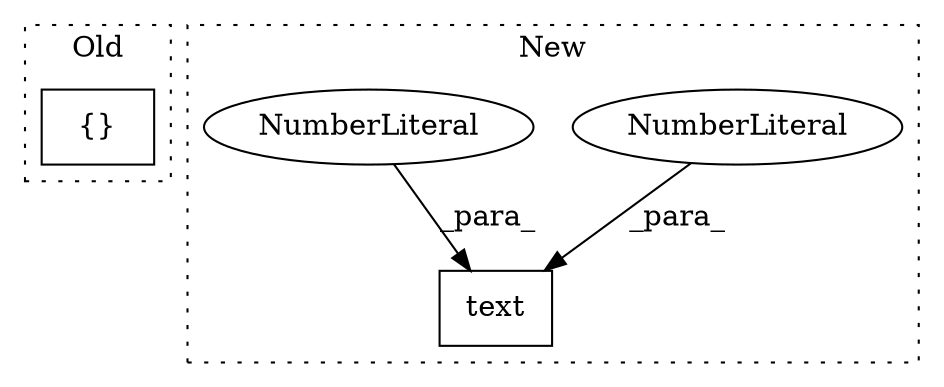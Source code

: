 digraph G {
subgraph cluster0 {
1 [label="{}" a="4" s="805" l="2" shape="box"];
label = "Old";
style="dotted";
}
subgraph cluster1 {
2 [label="text" a="32" s="1027,1058" l="5,1" shape="box"];
3 [label="NumberLiteral" a="34" s="1036" l="3" shape="ellipse"];
4 [label="NumberLiteral" a="34" s="1032" l="3" shape="ellipse"];
label = "New";
style="dotted";
}
3 -> 2 [label="_para_"];
4 -> 2 [label="_para_"];
}
